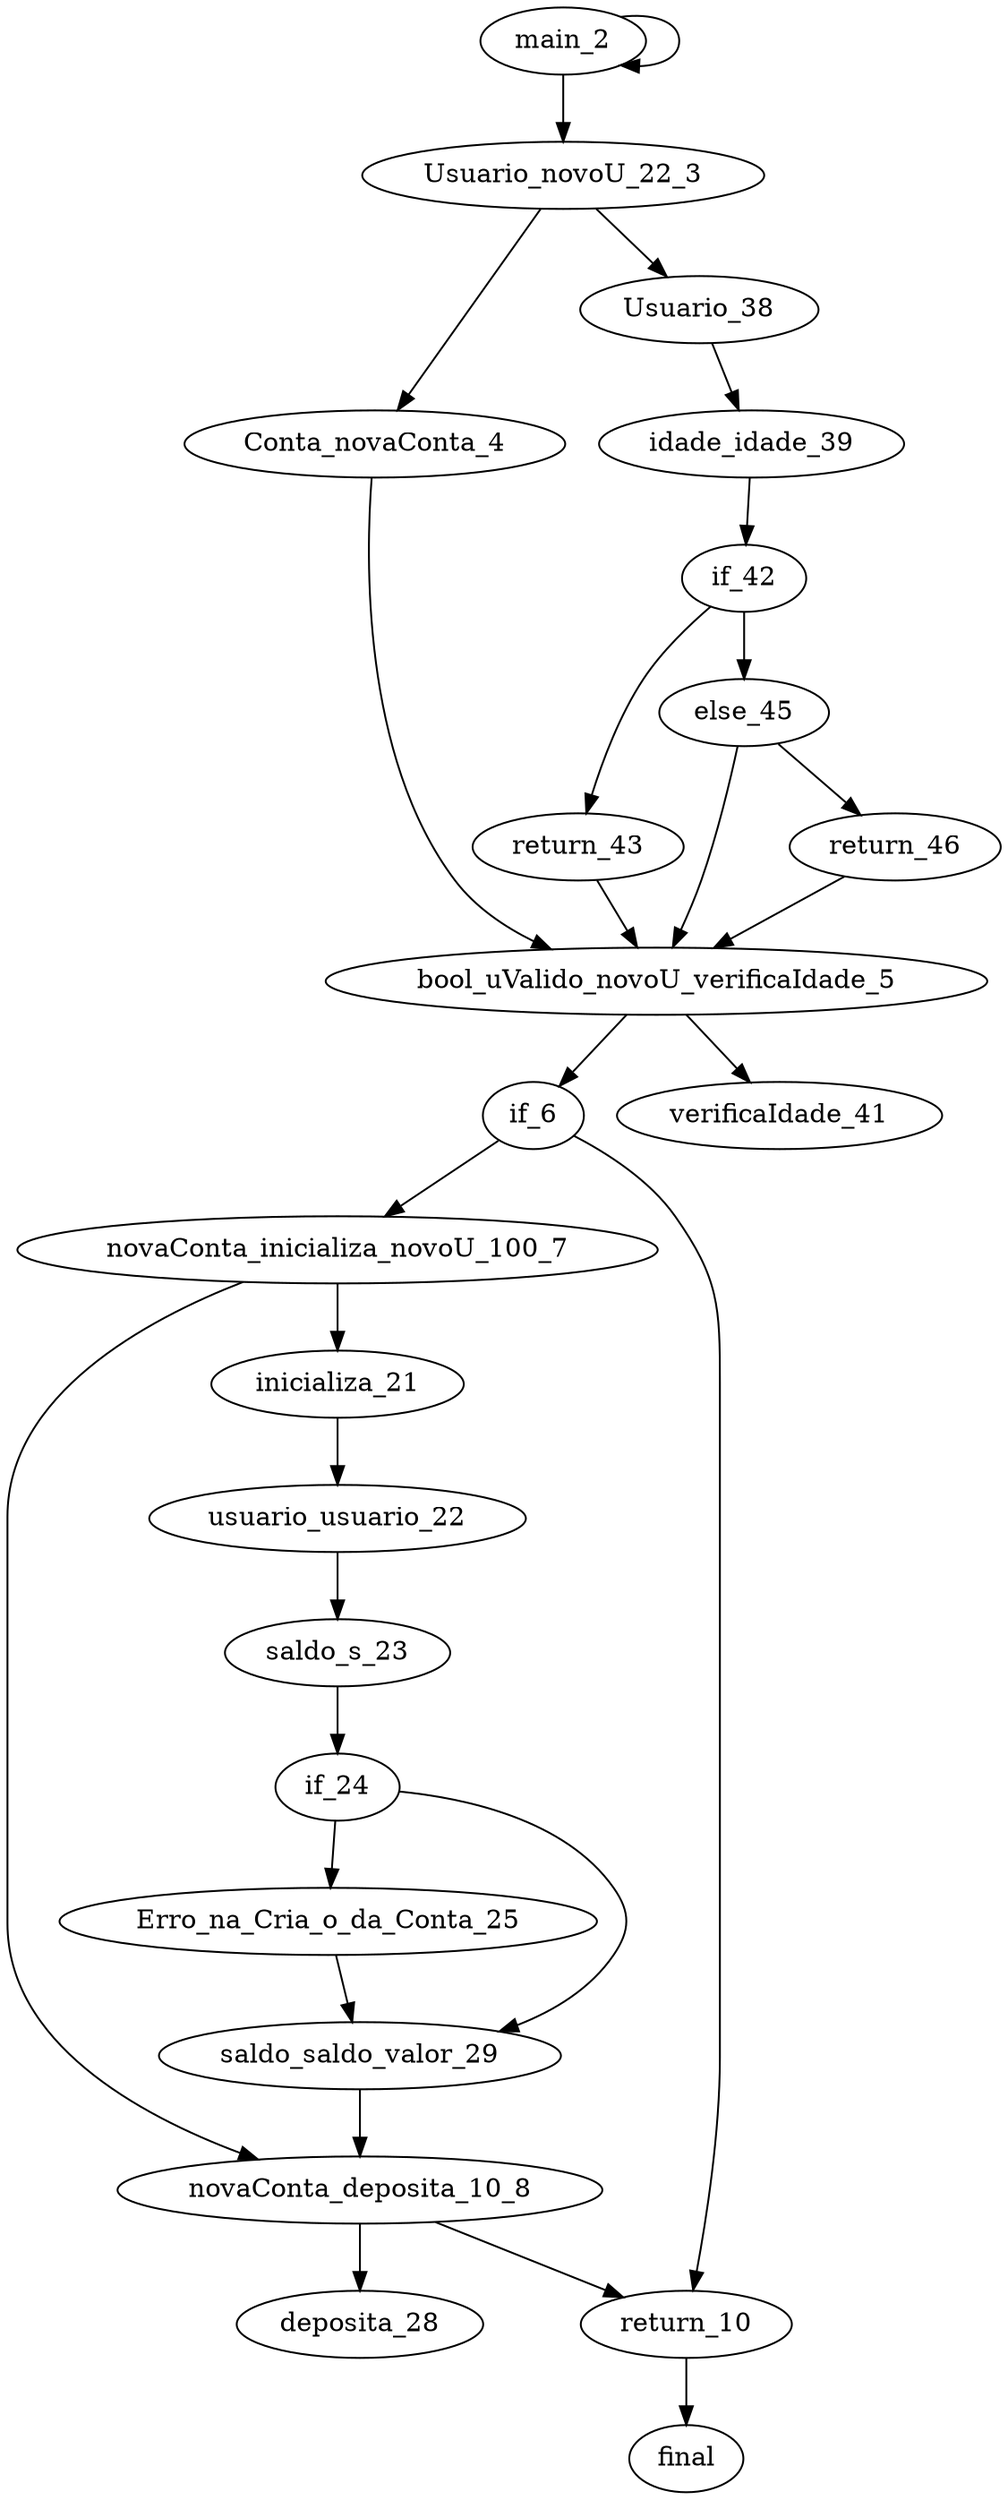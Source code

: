 strict digraph G {
main_2;
Usuario_novoU_22_3;
Conta_novaConta_4;
bool_uValido_novoU_verificaIdade_5;
if_6;
novaConta_inicializa_novoU_100_7;
novaConta_deposita_10_8;
return_10;
Usuario_38;
idade_idade_39;
verificaIdade_41;
if_42;
return_43;
else_45;
return_46;
inicializa_21;
usuario_usuario_22;
saldo_s_23;
if_24;
Erro_na_Cria_o_da_Conta_25;
deposita_28;
saldo_saldo_valor_29;
final;
main_2->Usuario_novoU_22_3;
Usuario_novoU_22_3->Conta_novaConta_4;
Conta_novaConta_4->bool_uValido_novoU_verificaIdade_5;
bool_uValido_novoU_verificaIdade_5->if_6;
if_6->novaConta_inicializa_novoU_100_7;
novaConta_inicializa_novoU_100_7->novaConta_deposita_10_8;
novaConta_deposita_10_8->return_10;
if_6->return_10;
return_10->final;
inicializa_21->usuario_usuario_22;
usuario_usuario_22->saldo_s_23;
saldo_s_23->if_24;
if_24->Erro_na_Cria_o_da_Conta_25;
Erro_na_Cria_o_da_Conta_25->saldo_saldo_valor_29;
if_24->saldo_saldo_valor_29;
saldo_saldo_valor_29->novaConta_deposita_10_8;
Usuario_38->idade_idade_39;
idade_idade_39->if_42;
if_42->return_43;
if_42->else_45;
else_45->return_46;
else_45->bool_uValido_novoU_verificaIdade_5;
return_43->bool_uValido_novoU_verificaIdade_5;
return_46->bool_uValido_novoU_verificaIdade_5;
main_2->main_2;
Usuario_novoU_22_3->Usuario_38;
bool_uValido_novoU_verificaIdade_5->verificaIdade_41;
novaConta_inicializa_novoU_100_7->inicializa_21;
novaConta_deposita_10_8->deposita_28;
}